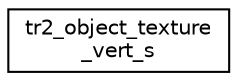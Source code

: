 digraph "Graphical Class Hierarchy"
{
 // INTERACTIVE_SVG=YES
  edge [fontname="Helvetica",fontsize="10",labelfontname="Helvetica",labelfontsize="10"];
  node [fontname="Helvetica",fontsize="10",shape=record];
  rankdir="LR";
  Node1 [label="tr2_object_texture\l_vert_s",height=0.2,width=0.4,color="black", fillcolor="white", style="filled",URL="$_tomb_raider_8h.html#structtr2__object__texture__vert__s"];
}
